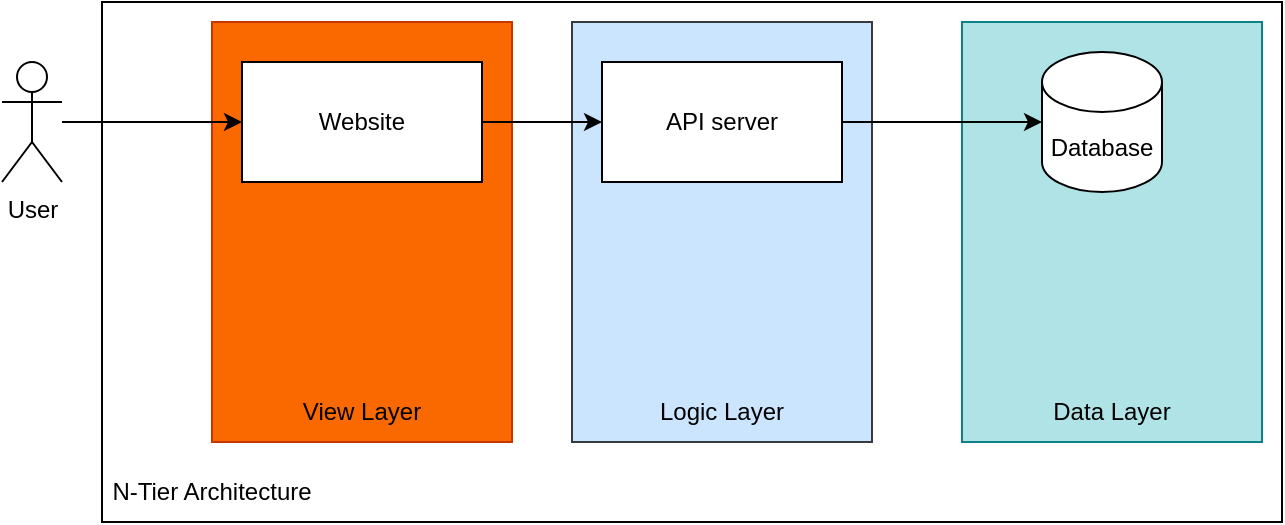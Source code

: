 <mxfile version="22.1.7" type="device">
  <diagram name="Page-1" id="q9JMZJ93aVrR_8SLRWHG">
    <mxGraphModel dx="828" dy="588" grid="1" gridSize="10" guides="1" tooltips="1" connect="1" arrows="1" fold="1" page="1" pageScale="1" pageWidth="850" pageHeight="1100" math="0" shadow="0">
      <root>
        <mxCell id="0" />
        <mxCell id="1" parent="0" />
        <mxCell id="5LIAR8gpTEB_Whq2dVM7-5" value="" style="rounded=0;whiteSpace=wrap;html=1;" vertex="1" parent="1">
          <mxGeometry x="70" y="10" width="590" height="260" as="geometry" />
        </mxCell>
        <mxCell id="5LIAR8gpTEB_Whq2dVM7-12" value="" style="rounded=0;whiteSpace=wrap;html=1;fillColor=#b0e3e6;strokeColor=#0e8088;" vertex="1" parent="1">
          <mxGeometry x="500" y="20" width="150" height="210" as="geometry" />
        </mxCell>
        <mxCell id="5LIAR8gpTEB_Whq2dVM7-11" value="" style="rounded=0;whiteSpace=wrap;html=1;fillColor=#cce5ff;strokeColor=#36393d;" vertex="1" parent="1">
          <mxGeometry x="305" y="20" width="150" height="210" as="geometry" />
        </mxCell>
        <mxCell id="5LIAR8gpTEB_Whq2dVM7-10" value="" style="rounded=0;whiteSpace=wrap;html=1;fillColor=#fa6800;fontColor=#000000;strokeColor=#C73500;" vertex="1" parent="1">
          <mxGeometry x="125" y="20" width="150" height="210" as="geometry" />
        </mxCell>
        <mxCell id="5LIAR8gpTEB_Whq2dVM7-4" style="edgeStyle=orthogonalEdgeStyle;rounded=0;orthogonalLoop=1;jettySize=auto;html=1;" edge="1" parent="1" source="5LIAR8gpTEB_Whq2dVM7-1" target="5LIAR8gpTEB_Whq2dVM7-2">
          <mxGeometry relative="1" as="geometry" />
        </mxCell>
        <mxCell id="5LIAR8gpTEB_Whq2dVM7-1" value="User" style="shape=umlActor;verticalLabelPosition=bottom;verticalAlign=top;html=1;outlineConnect=0;" vertex="1" parent="1">
          <mxGeometry x="20" y="40" width="30" height="60" as="geometry" />
        </mxCell>
        <mxCell id="5LIAR8gpTEB_Whq2dVM7-8" style="edgeStyle=orthogonalEdgeStyle;rounded=0;orthogonalLoop=1;jettySize=auto;html=1;entryX=0;entryY=0.5;entryDx=0;entryDy=0;" edge="1" parent="1" source="5LIAR8gpTEB_Whq2dVM7-2" target="5LIAR8gpTEB_Whq2dVM7-7">
          <mxGeometry relative="1" as="geometry" />
        </mxCell>
        <mxCell id="5LIAR8gpTEB_Whq2dVM7-2" value="Website" style="rounded=0;whiteSpace=wrap;html=1;" vertex="1" parent="1">
          <mxGeometry x="140" y="40" width="120" height="60" as="geometry" />
        </mxCell>
        <mxCell id="5LIAR8gpTEB_Whq2dVM7-3" value="Database" style="shape=cylinder3;whiteSpace=wrap;html=1;boundedLbl=1;backgroundOutline=1;size=15;" vertex="1" parent="1">
          <mxGeometry x="540" y="35" width="60" height="70" as="geometry" />
        </mxCell>
        <mxCell id="5LIAR8gpTEB_Whq2dVM7-6" value="N-Tier Architecture" style="text;html=1;strokeColor=none;fillColor=none;align=center;verticalAlign=middle;whiteSpace=wrap;rounded=0;" vertex="1" parent="1">
          <mxGeometry x="70" y="240" width="110" height="30" as="geometry" />
        </mxCell>
        <mxCell id="5LIAR8gpTEB_Whq2dVM7-7" value="API server" style="rounded=0;whiteSpace=wrap;html=1;" vertex="1" parent="1">
          <mxGeometry x="320" y="40" width="120" height="60" as="geometry" />
        </mxCell>
        <mxCell id="5LIAR8gpTEB_Whq2dVM7-9" style="edgeStyle=orthogonalEdgeStyle;rounded=0;orthogonalLoop=1;jettySize=auto;html=1;entryX=0;entryY=0.5;entryDx=0;entryDy=0;entryPerimeter=0;" edge="1" parent="1" source="5LIAR8gpTEB_Whq2dVM7-7" target="5LIAR8gpTEB_Whq2dVM7-3">
          <mxGeometry relative="1" as="geometry" />
        </mxCell>
        <mxCell id="5LIAR8gpTEB_Whq2dVM7-13" value="View Layer" style="text;html=1;strokeColor=none;fillColor=none;align=center;verticalAlign=middle;whiteSpace=wrap;rounded=0;" vertex="1" parent="1">
          <mxGeometry x="145" y="200" width="110" height="30" as="geometry" />
        </mxCell>
        <mxCell id="5LIAR8gpTEB_Whq2dVM7-14" value="Logic Layer" style="text;html=1;strokeColor=none;fillColor=none;align=center;verticalAlign=middle;whiteSpace=wrap;rounded=0;" vertex="1" parent="1">
          <mxGeometry x="325" y="200" width="110" height="30" as="geometry" />
        </mxCell>
        <mxCell id="5LIAR8gpTEB_Whq2dVM7-15" value="Data Layer" style="text;html=1;strokeColor=none;fillColor=none;align=center;verticalAlign=middle;whiteSpace=wrap;rounded=0;" vertex="1" parent="1">
          <mxGeometry x="520" y="200" width="110" height="30" as="geometry" />
        </mxCell>
      </root>
    </mxGraphModel>
  </diagram>
</mxfile>
